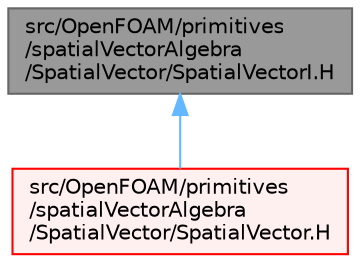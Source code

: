 digraph "src/OpenFOAM/primitives/spatialVectorAlgebra/SpatialVector/SpatialVectorI.H"
{
 // LATEX_PDF_SIZE
  bgcolor="transparent";
  edge [fontname=Helvetica,fontsize=10,labelfontname=Helvetica,labelfontsize=10];
  node [fontname=Helvetica,fontsize=10,shape=box,height=0.2,width=0.4];
  Node1 [id="Node000001",label="src/OpenFOAM/primitives\l/spatialVectorAlgebra\l/SpatialVector/SpatialVectorI.H",height=0.2,width=0.4,color="gray40", fillcolor="grey60", style="filled", fontcolor="black",tooltip=" "];
  Node1 -> Node2 [id="edge1_Node000001_Node000002",dir="back",color="steelblue1",style="solid",tooltip=" "];
  Node2 [id="Node000002",label="src/OpenFOAM/primitives\l/spatialVectorAlgebra\l/SpatialVector/SpatialVector.H",height=0.2,width=0.4,color="red", fillcolor="#FFF0F0", style="filled",URL="$SpatialVector_8H.html",tooltip=" "];
}
